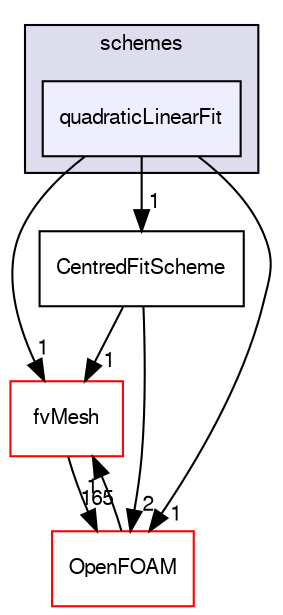 digraph "src/finiteVolume/interpolation/surfaceInterpolation/schemes/quadraticLinearFit" {
  bgcolor=transparent;
  compound=true
  node [ fontsize="10", fontname="FreeSans"];
  edge [ labelfontsize="10", labelfontname="FreeSans"];
  subgraph clusterdir_deb7d71175aa940c147966c547ebcb7e {
    graph [ bgcolor="#ddddee", pencolor="black", label="schemes" fontname="FreeSans", fontsize="10", URL="dir_deb7d71175aa940c147966c547ebcb7e.html"]
  dir_71d8be77d4afdc69b08e3361ccc21108 [shape=box, label="quadraticLinearFit", style="filled", fillcolor="#eeeeff", pencolor="black", URL="dir_71d8be77d4afdc69b08e3361ccc21108.html"];
  }
  dir_5067335aa3a34104ac41befc6ecfb362 [shape=box label="CentredFitScheme" URL="dir_5067335aa3a34104ac41befc6ecfb362.html"];
  dir_c382fa095c9c33d8673c0dd60aaef275 [shape=box label="fvMesh" color="red" URL="dir_c382fa095c9c33d8673c0dd60aaef275.html"];
  dir_c5473ff19b20e6ec4dfe5c310b3778a8 [shape=box label="OpenFOAM" color="red" URL="dir_c5473ff19b20e6ec4dfe5c310b3778a8.html"];
  dir_71d8be77d4afdc69b08e3361ccc21108->dir_5067335aa3a34104ac41befc6ecfb362 [headlabel="1", labeldistance=1.5 headhref="dir_001089_001059.html"];
  dir_71d8be77d4afdc69b08e3361ccc21108->dir_c382fa095c9c33d8673c0dd60aaef275 [headlabel="1", labeldistance=1.5 headhref="dir_001089_000965.html"];
  dir_71d8be77d4afdc69b08e3361ccc21108->dir_c5473ff19b20e6ec4dfe5c310b3778a8 [headlabel="1", labeldistance=1.5 headhref="dir_001089_001732.html"];
  dir_5067335aa3a34104ac41befc6ecfb362->dir_c382fa095c9c33d8673c0dd60aaef275 [headlabel="1", labeldistance=1.5 headhref="dir_001059_000965.html"];
  dir_5067335aa3a34104ac41befc6ecfb362->dir_c5473ff19b20e6ec4dfe5c310b3778a8 [headlabel="2", labeldistance=1.5 headhref="dir_001059_001732.html"];
  dir_c382fa095c9c33d8673c0dd60aaef275->dir_c5473ff19b20e6ec4dfe5c310b3778a8 [headlabel="165", labeldistance=1.5 headhref="dir_000965_001732.html"];
  dir_c5473ff19b20e6ec4dfe5c310b3778a8->dir_c382fa095c9c33d8673c0dd60aaef275 [headlabel="1", labeldistance=1.5 headhref="dir_001732_000965.html"];
}
